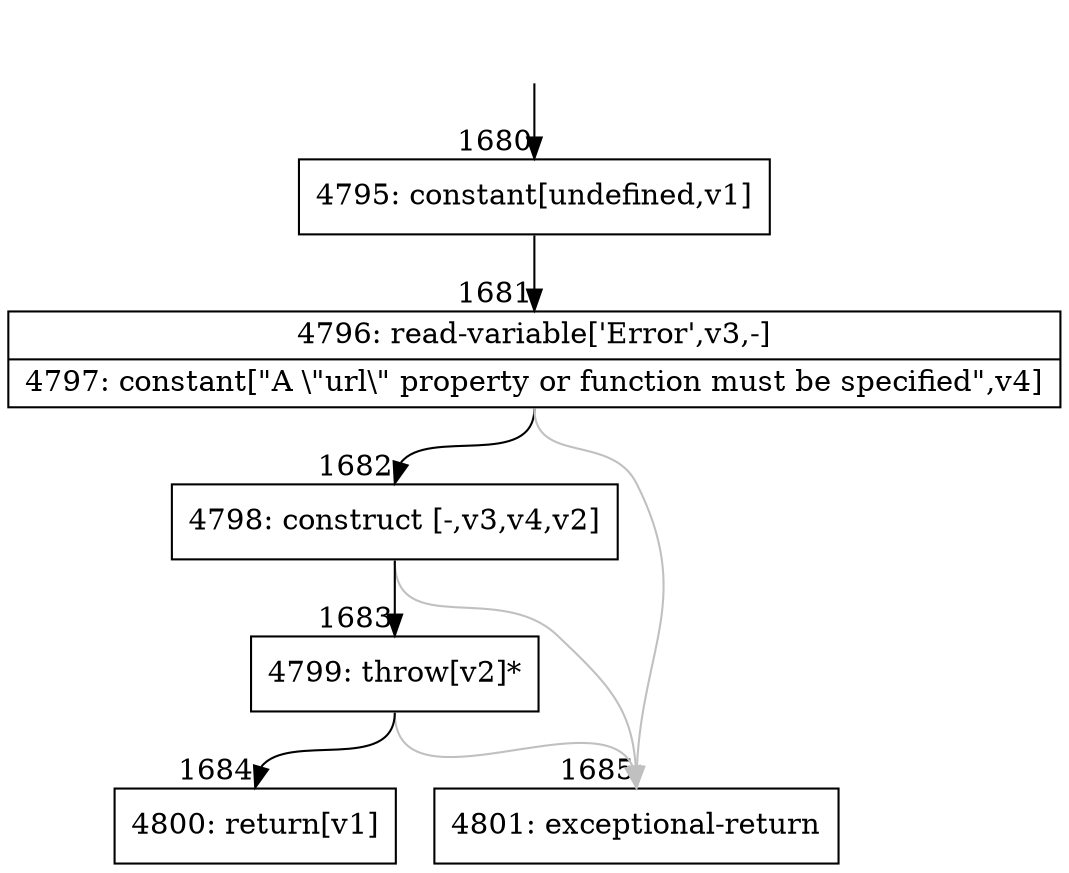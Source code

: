 digraph {
rankdir="TD"
BB_entry120[shape=none,label=""];
BB_entry120 -> BB1680 [tailport=s, headport=n, headlabel="    1680"]
BB1680 [shape=record label="{4795: constant[undefined,v1]}" ] 
BB1680 -> BB1681 [tailport=s, headport=n, headlabel="      1681"]
BB1681 [shape=record label="{4796: read-variable['Error',v3,-]|4797: constant[\"A \\\"url\\\" property or function must be specified\",v4]}" ] 
BB1681 -> BB1682 [tailport=s, headport=n, headlabel="      1682"]
BB1681 -> BB1685 [tailport=s, headport=n, color=gray, headlabel="      1685"]
BB1682 [shape=record label="{4798: construct [-,v3,v4,v2]}" ] 
BB1682 -> BB1683 [tailport=s, headport=n, headlabel="      1683"]
BB1682 -> BB1685 [tailport=s, headport=n, color=gray]
BB1683 [shape=record label="{4799: throw[v2]*}" ] 
BB1683 -> BB1684 [tailport=s, headport=n, headlabel="      1684"]
BB1683 -> BB1685 [tailport=s, headport=n, color=gray]
BB1684 [shape=record label="{4800: return[v1]}" ] 
BB1685 [shape=record label="{4801: exceptional-return}" ] 
//#$~ 1592
}
